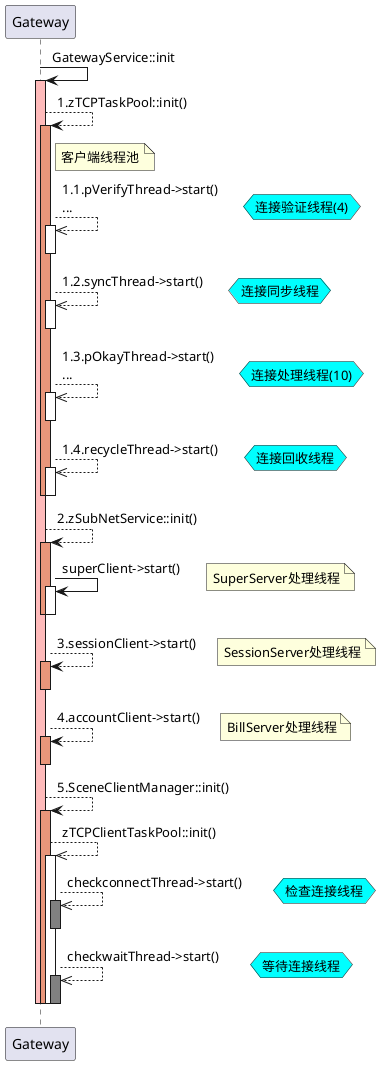 @startuml

Gateway -> Gateway : GatewayService::init
activate Gateway #FFBBBB

    Gateway --> Gateway : 1.zTCPTaskPool::init()
    note right Gateway : 客户端线程池
    activate Gateway #DarkSalmon

        Gateway -->> Gateway : 1.1.pVerifyThread->start() \n...
        hnote right #aqua : 连接验证线程(4)
        activate Gateway
        deactivate

        Gateway -->> Gateway : 1.2.syncThread->start()
        hnote right #aqua : 连接同步线程
        activate Gateway
        deactivate

        Gateway -->> Gateway : 1.3.pOkayThread->start() \n...
        hnote right #aqua : 连接处理线程(10)
        activate Gateway
        deactivate

        Gateway -->> Gateway : 1.4.recycleThread->start()
        hnote right #aqua : 连接回收线程
        activate Gateway
        deactivate

    deactivate Gateway

    Gateway --> Gateway : 2.zSubNetService::init()
    activate Gateway #DarkSalmon

        Gateway -> Gateway : superClient->start()
        note right : SuperServer处理线程
        activate Gateway
        deactivate

    deactivate Gateway

    Gateway --> Gateway : 3.sessionClient->start()
    note right : SessionServer处理线程
    activate Gateway #DarkSalmon
    deactivate

    Gateway --> Gateway : 4.accountClient->start()
    note right : BillServer处理线程
    activate Gateway #DarkSalmon
    deactivate

    Gateway --> Gateway : 5.SceneClientManager::init()
    activate Gateway #DarkSalmon

        Gateway -->> Gateway : zTCPClientTaskPool::init()
        activate Gateway

            Gateway -->> Gateway : checkconnectThread->start()
            hnote right #aqua : 检查连接线程
            activate Gateway #Grey
            deactivate

            Gateway -->> Gateway : checkwaitThread->start()
            hnote right #aqua : 等待连接线程
            activate Gateway #Grey
            deactivate

        deactivate

    deactivate


deactivate Gateway

@enduml